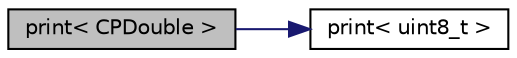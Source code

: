 digraph "print&lt; CPDouble &gt;"
{
 // LATEX_PDF_SIZE
  edge [fontname="Helvetica",fontsize="10",labelfontname="Helvetica",labelfontsize="10"];
  node [fontname="Helvetica",fontsize="10",shape=record];
  rankdir="LR";
  Node1 [label="print\< CPDouble \>",height=0.2,width=0.4,color="black", fillcolor="grey75", style="filled", fontcolor="black",tooltip=" "];
  Node1 -> Node2 [color="midnightblue",fontsize="10",style="solid",fontname="Helvetica"];
  Node2 [label="print\< uint8_t \>",height=0.2,width=0.4,color="black", fillcolor="white", style="filled",URL="$_tipos_8cpp.html#a78e725d6aa1a4bb1b3d26e4dafe5e059",tooltip=" "];
}
